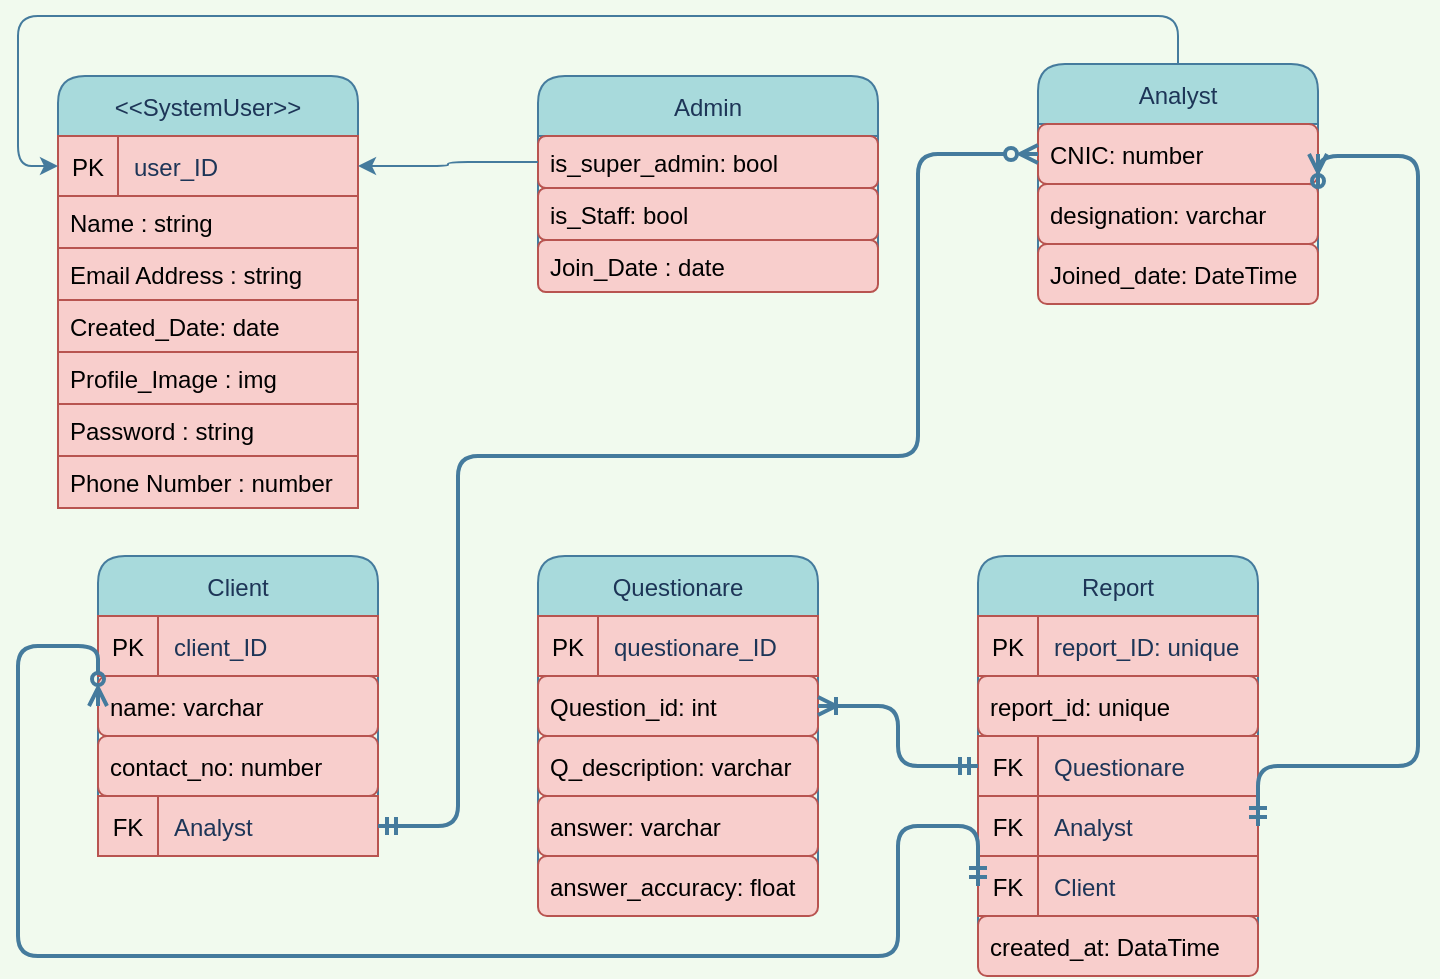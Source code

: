 <mxfile version="16.0.0" type="github">
  <diagram id="76-Z5J_hO1XvjAIdn8TQ" name="Page-1">
    <mxGraphModel dx="1102" dy="614" grid="1" gridSize="10" guides="1" tooltips="1" connect="1" arrows="1" fold="1" page="1" pageScale="1" pageWidth="850" pageHeight="1100" background="#F1FAEE" math="0" shadow="0">
      <root>
        <mxCell id="0" />
        <mxCell id="1" parent="0" />
        <mxCell id="kFZeInZ5YXrBo36wIZL7-1" value="&lt;&lt;SystemUser&gt;&gt;" style="swimlane;fontStyle=0;childLayout=stackLayout;horizontal=1;startSize=30;horizontalStack=0;resizeParent=1;resizeParentMax=0;resizeLast=0;collapsible=1;marginBottom=0;rounded=1;fontColor=#1D3557;strokeColor=#457B9D;fillColor=#A8DADC;" vertex="1" parent="1">
          <mxGeometry x="120" y="90" width="150" height="216" as="geometry" />
        </mxCell>
        <mxCell id="kFZeInZ5YXrBo36wIZL7-98" value="" style="shape=table;startSize=0;container=1;collapsible=1;childLayout=tableLayout;fixedRows=1;rowLines=0;fontStyle=0;align=center;resizeLast=1;strokeColor=#b85450;fillColor=#f8cecc;rounded=1;sketch=0;fontColor=#000000;" vertex="1" parent="kFZeInZ5YXrBo36wIZL7-1">
          <mxGeometry y="30" width="150" height="30" as="geometry" />
        </mxCell>
        <mxCell id="kFZeInZ5YXrBo36wIZL7-99" value="" style="shape=partialRectangle;collapsible=0;dropTarget=0;pointerEvents=0;fillColor=none;top=0;left=0;bottom=0;right=0;points=[[0,0.5],[1,0.5]];portConstraint=eastwest;rounded=0;sketch=0;fontColor=#1D3557;strokeColor=#457B9D;" vertex="1" parent="kFZeInZ5YXrBo36wIZL7-98">
          <mxGeometry width="150" height="30" as="geometry" />
        </mxCell>
        <mxCell id="kFZeInZ5YXrBo36wIZL7-100" value="PK" style="shape=partialRectangle;connectable=0;fillColor=none;top=0;left=0;bottom=0;right=0;fontStyle=0;overflow=hidden;rounded=0;sketch=0;fontColor=#000000;strokeColor=#457B9D;" vertex="1" parent="kFZeInZ5YXrBo36wIZL7-99">
          <mxGeometry width="30" height="30" as="geometry">
            <mxRectangle width="30" height="30" as="alternateBounds" />
          </mxGeometry>
        </mxCell>
        <mxCell id="kFZeInZ5YXrBo36wIZL7-101" value="user_ID" style="shape=partialRectangle;connectable=0;fillColor=none;top=0;left=0;bottom=0;right=0;align=left;spacingLeft=6;fontStyle=0;overflow=hidden;rounded=0;sketch=0;fontColor=#1D3557;strokeColor=#457B9D;" vertex="1" parent="kFZeInZ5YXrBo36wIZL7-99">
          <mxGeometry x="30" width="120" height="30" as="geometry">
            <mxRectangle width="120" height="30" as="alternateBounds" />
          </mxGeometry>
        </mxCell>
        <mxCell id="kFZeInZ5YXrBo36wIZL7-73" value="Name : string" style="text;align=left;verticalAlign=top;spacingLeft=4;spacingRight=4;overflow=hidden;rotatable=0;points=[[0,0.5],[1,0.5]];portConstraint=eastwest;fillColor=#f8cecc;strokeColor=#b85450;" vertex="1" parent="kFZeInZ5YXrBo36wIZL7-1">
          <mxGeometry y="60" width="150" height="26" as="geometry" />
        </mxCell>
        <mxCell id="kFZeInZ5YXrBo36wIZL7-75" value="Email Address : string" style="text;align=left;verticalAlign=top;spacingLeft=4;spacingRight=4;overflow=hidden;rotatable=0;points=[[0,0.5],[1,0.5]];portConstraint=eastwest;rounded=0;shadow=0;html=0;fillColor=#f8cecc;strokeColor=#b85450;" vertex="1" parent="kFZeInZ5YXrBo36wIZL7-1">
          <mxGeometry y="86" width="150" height="26" as="geometry" />
        </mxCell>
        <mxCell id="kFZeInZ5YXrBo36wIZL7-78" value="Created_Date: date" style="text;align=left;verticalAlign=top;spacingLeft=4;spacingRight=4;overflow=hidden;rotatable=0;points=[[0,0.5],[1,0.5]];portConstraint=eastwest;rounded=0;shadow=0;html=0;fillColor=#f8cecc;strokeColor=#b85450;" vertex="1" parent="kFZeInZ5YXrBo36wIZL7-1">
          <mxGeometry y="112" width="150" height="26" as="geometry" />
        </mxCell>
        <mxCell id="kFZeInZ5YXrBo36wIZL7-77" value="Profile_Image : img" style="text;align=left;verticalAlign=top;spacingLeft=4;spacingRight=4;overflow=hidden;rotatable=0;points=[[0,0.5],[1,0.5]];portConstraint=eastwest;rounded=0;shadow=0;html=0;fillColor=#f8cecc;strokeColor=#b85450;" vertex="1" parent="kFZeInZ5YXrBo36wIZL7-1">
          <mxGeometry y="138" width="150" height="26" as="geometry" />
        </mxCell>
        <mxCell id="kFZeInZ5YXrBo36wIZL7-76" value="Password : string" style="text;align=left;verticalAlign=top;spacingLeft=4;spacingRight=4;overflow=hidden;rotatable=0;points=[[0,0.5],[1,0.5]];portConstraint=eastwest;rounded=0;shadow=0;html=0;fillColor=#f8cecc;strokeColor=#b85450;" vertex="1" parent="kFZeInZ5YXrBo36wIZL7-1">
          <mxGeometry y="164" width="150" height="26" as="geometry" />
        </mxCell>
        <mxCell id="kFZeInZ5YXrBo36wIZL7-74" value="Phone Number : number" style="text;align=left;verticalAlign=top;spacingLeft=4;spacingRight=4;overflow=hidden;rotatable=0;points=[[0,0.5],[1,0.5]];portConstraint=eastwest;rounded=0;shadow=0;html=0;fillColor=#f8cecc;strokeColor=#b85450;" vertex="1" parent="kFZeInZ5YXrBo36wIZL7-1">
          <mxGeometry y="190" width="150" height="26" as="geometry" />
        </mxCell>
        <mxCell id="kFZeInZ5YXrBo36wIZL7-37" value="Admin" style="swimlane;fontStyle=0;childLayout=stackLayout;horizontal=1;startSize=30;horizontalStack=0;resizeParent=1;resizeParentMax=0;resizeLast=0;collapsible=1;marginBottom=0;rounded=1;fontColor=#1D3557;strokeColor=#457B9D;fillColor=#A8DADC;" vertex="1" parent="1">
          <mxGeometry x="360" y="90" width="170" height="108" as="geometry" />
        </mxCell>
        <mxCell id="kFZeInZ5YXrBo36wIZL7-79" value="is_super_admin: bool" style="text;align=left;verticalAlign=top;spacingLeft=4;spacingRight=4;overflow=hidden;rotatable=0;points=[[0,0.5],[1,0.5]];portConstraint=eastwest;fillColor=#f8cecc;strokeColor=#b85450;rounded=1;" vertex="1" parent="kFZeInZ5YXrBo36wIZL7-37">
          <mxGeometry y="30" width="170" height="26" as="geometry" />
        </mxCell>
        <mxCell id="kFZeInZ5YXrBo36wIZL7-80" value="is_Staff: bool" style="text;align=left;verticalAlign=top;spacingLeft=4;spacingRight=4;overflow=hidden;rotatable=0;points=[[0,0.5],[1,0.5]];portConstraint=eastwest;fillColor=#f8cecc;strokeColor=#b85450;rounded=1;" vertex="1" parent="kFZeInZ5YXrBo36wIZL7-37">
          <mxGeometry y="56" width="170" height="26" as="geometry" />
        </mxCell>
        <mxCell id="kFZeInZ5YXrBo36wIZL7-81" value="Join_Date : date" style="text;align=left;verticalAlign=top;spacingLeft=4;spacingRight=4;overflow=hidden;rotatable=0;points=[[0,0.5],[1,0.5]];portConstraint=eastwest;fillColor=#f8cecc;strokeColor=#b85450;rounded=1;" vertex="1" parent="kFZeInZ5YXrBo36wIZL7-37">
          <mxGeometry y="82" width="170" height="26" as="geometry" />
        </mxCell>
        <mxCell id="kFZeInZ5YXrBo36wIZL7-88" style="edgeStyle=orthogonalEdgeStyle;curved=0;rounded=1;sketch=0;orthogonalLoop=1;jettySize=auto;html=1;exitX=0.5;exitY=0;exitDx=0;exitDy=0;entryX=0;entryY=0.5;entryDx=0;entryDy=0;fontColor=#000000;strokeColor=#457B9D;fillColor=#A8DADC;" edge="1" parent="1" source="kFZeInZ5YXrBo36wIZL7-41" target="kFZeInZ5YXrBo36wIZL7-99">
          <mxGeometry relative="1" as="geometry">
            <Array as="points">
              <mxPoint x="680" y="60" />
              <mxPoint x="100" y="60" />
              <mxPoint x="100" y="135" />
            </Array>
          </mxGeometry>
        </mxCell>
        <mxCell id="kFZeInZ5YXrBo36wIZL7-41" value="Analyst" style="swimlane;fontStyle=0;childLayout=stackLayout;horizontal=1;startSize=30;horizontalStack=0;resizeParent=1;resizeParentMax=0;resizeLast=0;collapsible=1;marginBottom=0;rounded=1;fontColor=#1D3557;strokeColor=#457B9D;fillColor=#A8DADC;" vertex="1" parent="1">
          <mxGeometry x="610" y="84" width="140" height="120" as="geometry" />
        </mxCell>
        <mxCell id="kFZeInZ5YXrBo36wIZL7-42" value="CNIC: number" style="text;strokeColor=#b85450;fillColor=#f8cecc;align=left;verticalAlign=middle;spacingLeft=4;spacingRight=4;overflow=hidden;points=[[0,0.5],[1,0.5]];portConstraint=eastwest;rotatable=0;rounded=1;" vertex="1" parent="kFZeInZ5YXrBo36wIZL7-41">
          <mxGeometry y="30" width="140" height="30" as="geometry" />
        </mxCell>
        <mxCell id="kFZeInZ5YXrBo36wIZL7-43" value="designation: varchar" style="text;strokeColor=#b85450;fillColor=#f8cecc;align=left;verticalAlign=middle;spacingLeft=4;spacingRight=4;overflow=hidden;points=[[0,0.5],[1,0.5]];portConstraint=eastwest;rotatable=0;rounded=1;" vertex="1" parent="kFZeInZ5YXrBo36wIZL7-41">
          <mxGeometry y="60" width="140" height="30" as="geometry" />
        </mxCell>
        <mxCell id="kFZeInZ5YXrBo36wIZL7-44" value="Joined_date: DateTime" style="text;strokeColor=#b85450;fillColor=#f8cecc;align=left;verticalAlign=middle;spacingLeft=4;spacingRight=4;overflow=hidden;points=[[0,0.5],[1,0.5]];portConstraint=eastwest;rotatable=0;rounded=1;" vertex="1" parent="kFZeInZ5YXrBo36wIZL7-41">
          <mxGeometry y="90" width="140" height="30" as="geometry" />
        </mxCell>
        <mxCell id="kFZeInZ5YXrBo36wIZL7-45" value="Client" style="swimlane;fontStyle=0;childLayout=stackLayout;horizontal=1;startSize=30;horizontalStack=0;resizeParent=1;resizeParentMax=0;resizeLast=0;collapsible=1;marginBottom=0;rounded=1;fontColor=#1D3557;strokeColor=#457B9D;fillColor=#A8DADC;" vertex="1" parent="1">
          <mxGeometry x="140" y="330" width="140" height="150" as="geometry" />
        </mxCell>
        <mxCell id="kFZeInZ5YXrBo36wIZL7-94" value="" style="shape=table;startSize=0;container=1;collapsible=1;childLayout=tableLayout;fixedRows=1;rowLines=0;fontStyle=0;align=center;resizeLast=1;strokeColor=#b85450;fillColor=#f8cecc;rounded=1;sketch=0;fontColor=#000000;" vertex="1" parent="kFZeInZ5YXrBo36wIZL7-45">
          <mxGeometry y="30" width="140" height="30" as="geometry" />
        </mxCell>
        <mxCell id="kFZeInZ5YXrBo36wIZL7-95" value="" style="shape=partialRectangle;collapsible=0;dropTarget=0;pointerEvents=0;fillColor=none;top=0;left=0;bottom=0;right=0;points=[[0,0.5],[1,0.5]];portConstraint=eastwest;rounded=0;sketch=0;fontColor=#1D3557;strokeColor=#457B9D;" vertex="1" parent="kFZeInZ5YXrBo36wIZL7-94">
          <mxGeometry width="140" height="30" as="geometry" />
        </mxCell>
        <mxCell id="kFZeInZ5YXrBo36wIZL7-96" value="PK" style="shape=partialRectangle;connectable=0;fillColor=none;top=0;left=0;bottom=0;right=0;fontStyle=0;overflow=hidden;rounded=0;sketch=0;fontColor=#000000;strokeColor=#457B9D;" vertex="1" parent="kFZeInZ5YXrBo36wIZL7-95">
          <mxGeometry width="30" height="30" as="geometry">
            <mxRectangle width="30" height="30" as="alternateBounds" />
          </mxGeometry>
        </mxCell>
        <mxCell id="kFZeInZ5YXrBo36wIZL7-97" value="client_ID" style="shape=partialRectangle;connectable=0;fillColor=none;top=0;left=0;bottom=0;right=0;align=left;spacingLeft=6;fontStyle=0;overflow=hidden;rounded=0;sketch=0;fontColor=#1D3557;strokeColor=#457B9D;" vertex="1" parent="kFZeInZ5YXrBo36wIZL7-95">
          <mxGeometry x="30" width="110" height="30" as="geometry">
            <mxRectangle width="110" height="30" as="alternateBounds" />
          </mxGeometry>
        </mxCell>
        <mxCell id="kFZeInZ5YXrBo36wIZL7-46" value="name: varchar" style="text;strokeColor=#b85450;fillColor=#f8cecc;align=left;verticalAlign=middle;spacingLeft=4;spacingRight=4;overflow=hidden;points=[[0,0.5],[1,0.5]];portConstraint=eastwest;rotatable=0;rounded=1;" vertex="1" parent="kFZeInZ5YXrBo36wIZL7-45">
          <mxGeometry y="60" width="140" height="30" as="geometry" />
        </mxCell>
        <mxCell id="kFZeInZ5YXrBo36wIZL7-47" value="contact_no: number" style="text;strokeColor=#b85450;fillColor=#f8cecc;align=left;verticalAlign=middle;spacingLeft=4;spacingRight=4;overflow=hidden;points=[[0,0.5],[1,0.5]];portConstraint=eastwest;rotatable=0;rounded=1;" vertex="1" parent="kFZeInZ5YXrBo36wIZL7-45">
          <mxGeometry y="90" width="140" height="30" as="geometry" />
        </mxCell>
        <mxCell id="kFZeInZ5YXrBo36wIZL7-82" value="" style="shape=table;startSize=0;container=1;collapsible=1;childLayout=tableLayout;fixedRows=1;rowLines=0;fontStyle=0;align=center;resizeLast=1;strokeColor=#b85450;fillColor=#f8cecc;rounded=1;sketch=0;fontColor=#000000;" vertex="1" parent="kFZeInZ5YXrBo36wIZL7-45">
          <mxGeometry y="120" width="140" height="30" as="geometry" />
        </mxCell>
        <mxCell id="kFZeInZ5YXrBo36wIZL7-83" value="" style="shape=partialRectangle;collapsible=0;dropTarget=0;pointerEvents=0;fillColor=none;top=0;left=0;bottom=0;right=0;points=[[0,0.5],[1,0.5]];portConstraint=eastwest;rounded=0;sketch=0;fontColor=#1D3557;strokeColor=#457B9D;" vertex="1" parent="kFZeInZ5YXrBo36wIZL7-82">
          <mxGeometry width="140" height="30" as="geometry" />
        </mxCell>
        <mxCell id="kFZeInZ5YXrBo36wIZL7-84" value="FK" style="shape=partialRectangle;connectable=0;fillColor=none;top=0;left=0;bottom=0;right=0;fontStyle=0;overflow=hidden;rounded=0;sketch=0;fontColor=#000000;strokeColor=#457B9D;" vertex="1" parent="kFZeInZ5YXrBo36wIZL7-83">
          <mxGeometry width="30" height="30" as="geometry">
            <mxRectangle width="30" height="30" as="alternateBounds" />
          </mxGeometry>
        </mxCell>
        <mxCell id="kFZeInZ5YXrBo36wIZL7-85" value="Analyst" style="shape=partialRectangle;connectable=0;fillColor=none;top=0;left=0;bottom=0;right=0;align=left;spacingLeft=6;fontStyle=0;overflow=hidden;rounded=0;sketch=0;fontColor=#1D3557;strokeColor=#457B9D;" vertex="1" parent="kFZeInZ5YXrBo36wIZL7-83">
          <mxGeometry x="30" width="110" height="30" as="geometry">
            <mxRectangle width="110" height="30" as="alternateBounds" />
          </mxGeometry>
        </mxCell>
        <mxCell id="kFZeInZ5YXrBo36wIZL7-49" value="Questionare" style="swimlane;fontStyle=0;childLayout=stackLayout;horizontal=1;startSize=30;horizontalStack=0;resizeParent=1;resizeParentMax=0;resizeLast=0;collapsible=1;marginBottom=0;rounded=1;fontColor=#1D3557;strokeColor=#457B9D;fillColor=#A8DADC;" vertex="1" parent="1">
          <mxGeometry x="360" y="330" width="140" height="180" as="geometry" />
        </mxCell>
        <mxCell id="kFZeInZ5YXrBo36wIZL7-102" value="" style="shape=table;startSize=0;container=1;collapsible=1;childLayout=tableLayout;fixedRows=1;rowLines=0;fontStyle=0;align=center;resizeLast=1;strokeColor=#b85450;fillColor=#f8cecc;rounded=1;sketch=0;fontColor=#000000;" vertex="1" parent="kFZeInZ5YXrBo36wIZL7-49">
          <mxGeometry y="30" width="140" height="30" as="geometry" />
        </mxCell>
        <mxCell id="kFZeInZ5YXrBo36wIZL7-103" value="" style="shape=partialRectangle;collapsible=0;dropTarget=0;pointerEvents=0;fillColor=none;top=0;left=0;bottom=0;right=0;points=[[0,0.5],[1,0.5]];portConstraint=eastwest;rounded=0;sketch=0;fontColor=#1D3557;strokeColor=#457B9D;" vertex="1" parent="kFZeInZ5YXrBo36wIZL7-102">
          <mxGeometry width="140" height="30" as="geometry" />
        </mxCell>
        <mxCell id="kFZeInZ5YXrBo36wIZL7-104" value="PK" style="shape=partialRectangle;connectable=0;fillColor=none;top=0;left=0;bottom=0;right=0;fontStyle=0;overflow=hidden;rounded=0;sketch=0;fontColor=#000000;strokeColor=#457B9D;" vertex="1" parent="kFZeInZ5YXrBo36wIZL7-103">
          <mxGeometry width="30" height="30" as="geometry">
            <mxRectangle width="30" height="30" as="alternateBounds" />
          </mxGeometry>
        </mxCell>
        <mxCell id="kFZeInZ5YXrBo36wIZL7-105" value="questionare_ID" style="shape=partialRectangle;connectable=0;fillColor=none;top=0;left=0;bottom=0;right=0;align=left;spacingLeft=6;fontStyle=0;overflow=hidden;rounded=0;sketch=0;fontColor=#1D3557;strokeColor=#457B9D;" vertex="1" parent="kFZeInZ5YXrBo36wIZL7-103">
          <mxGeometry x="30" width="110" height="30" as="geometry">
            <mxRectangle width="110" height="30" as="alternateBounds" />
          </mxGeometry>
        </mxCell>
        <mxCell id="kFZeInZ5YXrBo36wIZL7-50" value="Question_id: int" style="text;strokeColor=#b85450;fillColor=#f8cecc;align=left;verticalAlign=middle;spacingLeft=4;spacingRight=4;overflow=hidden;points=[[0,0.5],[1,0.5]];portConstraint=eastwest;rotatable=0;rounded=1;" vertex="1" parent="kFZeInZ5YXrBo36wIZL7-49">
          <mxGeometry y="60" width="140" height="30" as="geometry" />
        </mxCell>
        <mxCell id="kFZeInZ5YXrBo36wIZL7-51" value="Q_description: varchar" style="text;strokeColor=#b85450;fillColor=#f8cecc;align=left;verticalAlign=middle;spacingLeft=4;spacingRight=4;overflow=hidden;points=[[0,0.5],[1,0.5]];portConstraint=eastwest;rotatable=0;rounded=1;" vertex="1" parent="kFZeInZ5YXrBo36wIZL7-49">
          <mxGeometry y="90" width="140" height="30" as="geometry" />
        </mxCell>
        <mxCell id="kFZeInZ5YXrBo36wIZL7-52" value="answer: varchar" style="text;strokeColor=#b85450;fillColor=#f8cecc;align=left;verticalAlign=middle;spacingLeft=4;spacingRight=4;overflow=hidden;points=[[0,0.5],[1,0.5]];portConstraint=eastwest;rotatable=0;rounded=1;" vertex="1" parent="kFZeInZ5YXrBo36wIZL7-49">
          <mxGeometry y="120" width="140" height="30" as="geometry" />
        </mxCell>
        <mxCell id="kFZeInZ5YXrBo36wIZL7-89" value="answer_accuracy: float" style="text;strokeColor=#b85450;fillColor=#f8cecc;align=left;verticalAlign=middle;spacingLeft=4;spacingRight=4;overflow=hidden;points=[[0,0.5],[1,0.5]];portConstraint=eastwest;rotatable=0;rounded=1;" vertex="1" parent="kFZeInZ5YXrBo36wIZL7-49">
          <mxGeometry y="150" width="140" height="30" as="geometry" />
        </mxCell>
        <mxCell id="kFZeInZ5YXrBo36wIZL7-53" value="Report" style="swimlane;fontStyle=0;childLayout=stackLayout;horizontal=1;startSize=30;horizontalStack=0;resizeParent=1;resizeParentMax=0;resizeLast=0;collapsible=1;marginBottom=0;rounded=1;fontColor=#1D3557;strokeColor=#457B9D;fillColor=#A8DADC;" vertex="1" parent="1">
          <mxGeometry x="580" y="330" width="140" height="210" as="geometry" />
        </mxCell>
        <mxCell id="kFZeInZ5YXrBo36wIZL7-106" value="" style="shape=table;startSize=0;container=1;collapsible=1;childLayout=tableLayout;fixedRows=1;rowLines=0;fontStyle=0;align=center;resizeLast=1;strokeColor=#b85450;fillColor=#f8cecc;rounded=1;sketch=0;fontColor=#000000;" vertex="1" parent="kFZeInZ5YXrBo36wIZL7-53">
          <mxGeometry y="30" width="140" height="30" as="geometry" />
        </mxCell>
        <mxCell id="kFZeInZ5YXrBo36wIZL7-107" value="" style="shape=partialRectangle;collapsible=0;dropTarget=0;pointerEvents=0;fillColor=none;top=0;left=0;bottom=0;right=0;points=[[0,0.5],[1,0.5]];portConstraint=eastwest;rounded=0;sketch=0;fontColor=#1D3557;strokeColor=#457B9D;" vertex="1" parent="kFZeInZ5YXrBo36wIZL7-106">
          <mxGeometry width="140" height="30" as="geometry" />
        </mxCell>
        <mxCell id="kFZeInZ5YXrBo36wIZL7-108" value="PK" style="shape=partialRectangle;connectable=0;fillColor=none;top=0;left=0;bottom=0;right=0;fontStyle=0;overflow=hidden;rounded=0;sketch=0;fontColor=#000000;strokeColor=#457B9D;" vertex="1" parent="kFZeInZ5YXrBo36wIZL7-107">
          <mxGeometry width="30" height="30" as="geometry">
            <mxRectangle width="30" height="30" as="alternateBounds" />
          </mxGeometry>
        </mxCell>
        <mxCell id="kFZeInZ5YXrBo36wIZL7-109" value="report_ID: unique" style="shape=partialRectangle;connectable=0;fillColor=none;top=0;left=0;bottom=0;right=0;align=left;spacingLeft=6;fontStyle=0;overflow=hidden;rounded=0;sketch=0;fontColor=#1D3557;strokeColor=#457B9D;" vertex="1" parent="kFZeInZ5YXrBo36wIZL7-107">
          <mxGeometry x="30" width="110" height="30" as="geometry">
            <mxRectangle width="110" height="30" as="alternateBounds" />
          </mxGeometry>
        </mxCell>
        <mxCell id="kFZeInZ5YXrBo36wIZL7-55" value="report_id: unique" style="text;strokeColor=#b85450;fillColor=#f8cecc;align=left;verticalAlign=middle;spacingLeft=4;spacingRight=4;overflow=hidden;points=[[0,0.5],[1,0.5]];portConstraint=eastwest;rotatable=0;rounded=1;" vertex="1" parent="kFZeInZ5YXrBo36wIZL7-53">
          <mxGeometry y="60" width="140" height="30" as="geometry" />
        </mxCell>
        <mxCell id="kFZeInZ5YXrBo36wIZL7-58" value="" style="shape=table;startSize=0;container=1;collapsible=1;childLayout=tableLayout;fixedRows=1;rowLines=0;fontStyle=0;align=center;resizeLast=1;strokeColor=#b85450;fillColor=#f8cecc;rounded=1;sketch=0;fontColor=#000000;" vertex="1" parent="kFZeInZ5YXrBo36wIZL7-53">
          <mxGeometry y="90" width="140" height="30" as="geometry" />
        </mxCell>
        <mxCell id="kFZeInZ5YXrBo36wIZL7-59" value="" style="shape=partialRectangle;collapsible=0;dropTarget=0;pointerEvents=0;fillColor=none;top=0;left=0;bottom=0;right=0;points=[[0,0.5],[1,0.5]];portConstraint=eastwest;rounded=0;sketch=0;fontColor=#1D3557;strokeColor=#457B9D;" vertex="1" parent="kFZeInZ5YXrBo36wIZL7-58">
          <mxGeometry width="140" height="30" as="geometry" />
        </mxCell>
        <mxCell id="kFZeInZ5YXrBo36wIZL7-60" value="FK" style="shape=partialRectangle;connectable=0;fillColor=none;top=0;left=0;bottom=0;right=0;fontStyle=0;overflow=hidden;rounded=0;sketch=0;fontColor=#000000;strokeColor=#457B9D;" vertex="1" parent="kFZeInZ5YXrBo36wIZL7-59">
          <mxGeometry width="30" height="30" as="geometry">
            <mxRectangle width="30" height="30" as="alternateBounds" />
          </mxGeometry>
        </mxCell>
        <mxCell id="kFZeInZ5YXrBo36wIZL7-61" value="Questionare" style="shape=partialRectangle;connectable=0;fillColor=none;top=0;left=0;bottom=0;right=0;align=left;spacingLeft=6;fontStyle=0;overflow=hidden;rounded=0;sketch=0;fontColor=#1D3557;strokeColor=#457B9D;" vertex="1" parent="kFZeInZ5YXrBo36wIZL7-59">
          <mxGeometry x="30" width="110" height="30" as="geometry">
            <mxRectangle width="110" height="30" as="alternateBounds" />
          </mxGeometry>
        </mxCell>
        <mxCell id="kFZeInZ5YXrBo36wIZL7-63" value="" style="shape=table;startSize=0;container=1;collapsible=1;childLayout=tableLayout;fixedRows=1;rowLines=0;fontStyle=0;align=center;resizeLast=1;strokeColor=#b85450;fillColor=#f8cecc;rounded=1;sketch=0;fontColor=#000000;" vertex="1" parent="kFZeInZ5YXrBo36wIZL7-53">
          <mxGeometry y="120" width="140" height="30" as="geometry" />
        </mxCell>
        <mxCell id="kFZeInZ5YXrBo36wIZL7-64" value="" style="shape=partialRectangle;collapsible=0;dropTarget=0;pointerEvents=0;fillColor=none;top=0;left=0;bottom=0;right=0;points=[[0,0.5],[1,0.5]];portConstraint=eastwest;rounded=0;sketch=0;fontColor=#1D3557;strokeColor=#457B9D;" vertex="1" parent="kFZeInZ5YXrBo36wIZL7-63">
          <mxGeometry width="140" height="30" as="geometry" />
        </mxCell>
        <mxCell id="kFZeInZ5YXrBo36wIZL7-65" value="FK" style="shape=partialRectangle;connectable=0;fillColor=none;top=0;left=0;bottom=0;right=0;fontStyle=0;overflow=hidden;rounded=0;sketch=0;fontColor=#000000;strokeColor=#457B9D;" vertex="1" parent="kFZeInZ5YXrBo36wIZL7-64">
          <mxGeometry width="30" height="30" as="geometry">
            <mxRectangle width="30" height="30" as="alternateBounds" />
          </mxGeometry>
        </mxCell>
        <mxCell id="kFZeInZ5YXrBo36wIZL7-66" value="Analyst" style="shape=partialRectangle;connectable=0;fillColor=none;top=0;left=0;bottom=0;right=0;align=left;spacingLeft=6;fontStyle=0;overflow=hidden;rounded=0;sketch=0;fontColor=#1D3557;strokeColor=#457B9D;" vertex="1" parent="kFZeInZ5YXrBo36wIZL7-64">
          <mxGeometry x="30" width="110" height="30" as="geometry">
            <mxRectangle width="110" height="30" as="alternateBounds" />
          </mxGeometry>
        </mxCell>
        <mxCell id="kFZeInZ5YXrBo36wIZL7-67" value="" style="shape=table;startSize=0;container=1;collapsible=1;childLayout=tableLayout;fixedRows=1;rowLines=0;fontStyle=0;align=center;resizeLast=1;strokeColor=#b85450;fillColor=#f8cecc;rounded=1;sketch=0;fontColor=#000000;" vertex="1" parent="kFZeInZ5YXrBo36wIZL7-53">
          <mxGeometry y="150" width="140" height="30" as="geometry" />
        </mxCell>
        <mxCell id="kFZeInZ5YXrBo36wIZL7-68" value="" style="shape=partialRectangle;collapsible=0;dropTarget=0;pointerEvents=0;fillColor=none;top=0;left=0;bottom=0;right=0;points=[[0,0.5],[1,0.5]];portConstraint=eastwest;rounded=0;sketch=0;fontColor=#1D3557;strokeColor=#457B9D;" vertex="1" parent="kFZeInZ5YXrBo36wIZL7-67">
          <mxGeometry width="140" height="30" as="geometry" />
        </mxCell>
        <mxCell id="kFZeInZ5YXrBo36wIZL7-69" value="FK" style="shape=partialRectangle;connectable=0;fillColor=none;top=0;left=0;bottom=0;right=0;fontStyle=0;overflow=hidden;rounded=0;sketch=0;fontColor=#000000;strokeColor=#457B9D;" vertex="1" parent="kFZeInZ5YXrBo36wIZL7-68">
          <mxGeometry width="30" height="30" as="geometry">
            <mxRectangle width="30" height="30" as="alternateBounds" />
          </mxGeometry>
        </mxCell>
        <mxCell id="kFZeInZ5YXrBo36wIZL7-70" value="Client" style="shape=partialRectangle;connectable=0;fillColor=none;top=0;left=0;bottom=0;right=0;align=left;spacingLeft=6;fontStyle=0;overflow=hidden;rounded=0;sketch=0;fontColor=#1D3557;strokeColor=#457B9D;" vertex="1" parent="kFZeInZ5YXrBo36wIZL7-68">
          <mxGeometry x="30" width="110" height="30" as="geometry">
            <mxRectangle width="110" height="30" as="alternateBounds" />
          </mxGeometry>
        </mxCell>
        <mxCell id="kFZeInZ5YXrBo36wIZL7-57" value="created_at: DataTime" style="text;strokeColor=#b85450;fillColor=#f8cecc;align=left;verticalAlign=middle;spacingLeft=4;spacingRight=4;overflow=hidden;points=[[0,0.5],[1,0.5]];portConstraint=eastwest;rotatable=0;rounded=1;" vertex="1" parent="kFZeInZ5YXrBo36wIZL7-53">
          <mxGeometry y="180" width="140" height="30" as="geometry" />
        </mxCell>
        <mxCell id="kFZeInZ5YXrBo36wIZL7-62" style="edgeStyle=orthogonalEdgeStyle;curved=0;rounded=1;sketch=0;orthogonalLoop=1;jettySize=auto;html=1;exitX=1;exitY=0.5;exitDx=0;exitDy=0;entryX=0;entryY=0.5;entryDx=0;entryDy=0;fontColor=#1D3557;strokeColor=#457B9D;fillColor=#A8DADC;endArrow=ERmandOne;endFill=0;startArrow=ERoneToMany;startFill=0;strokeWidth=2;sourcePerimeterSpacing=5;targetPerimeterSpacing=5;" edge="1" parent="1" source="kFZeInZ5YXrBo36wIZL7-50" target="kFZeInZ5YXrBo36wIZL7-59">
          <mxGeometry relative="1" as="geometry" />
        </mxCell>
        <mxCell id="kFZeInZ5YXrBo36wIZL7-87" style="edgeStyle=orthogonalEdgeStyle;curved=0;rounded=1;sketch=0;orthogonalLoop=1;jettySize=auto;html=1;exitX=0;exitY=0.5;exitDx=0;exitDy=0;entryX=1;entryY=0.5;entryDx=0;entryDy=0;fontColor=#000000;strokeColor=#457B9D;fillColor=#A8DADC;" edge="1" parent="1" source="kFZeInZ5YXrBo36wIZL7-79" target="kFZeInZ5YXrBo36wIZL7-99">
          <mxGeometry relative="1" as="geometry" />
        </mxCell>
        <mxCell id="kFZeInZ5YXrBo36wIZL7-90" style="edgeStyle=orthogonalEdgeStyle;curved=0;rounded=1;sketch=0;orthogonalLoop=1;jettySize=auto;html=1;exitX=1;exitY=0.5;exitDx=0;exitDy=0;entryX=0;entryY=0.5;entryDx=0;entryDy=0;fontColor=#1D3557;strokeColor=#457B9D;fillColor=#A8DADC;endArrow=ERzeroToMany;endFill=0;startArrow=ERmandOne;startFill=0;strokeWidth=2;sourcePerimeterSpacing=5;targetPerimeterSpacing=5;" edge="1" parent="1" source="kFZeInZ5YXrBo36wIZL7-83" target="kFZeInZ5YXrBo36wIZL7-42">
          <mxGeometry relative="1" as="geometry">
            <mxPoint x="480" y="290" as="sourcePoint" />
            <mxPoint x="560" y="320" as="targetPoint" />
            <Array as="points">
              <mxPoint x="320" y="465" />
              <mxPoint x="320" y="280" />
              <mxPoint x="550" y="280" />
              <mxPoint x="550" y="129" />
            </Array>
          </mxGeometry>
        </mxCell>
        <mxCell id="kFZeInZ5YXrBo36wIZL7-91" style="edgeStyle=orthogonalEdgeStyle;curved=0;rounded=1;sketch=0;orthogonalLoop=1;jettySize=auto;html=1;exitX=1;exitY=0.5;exitDx=0;exitDy=0;entryX=1;entryY=0.5;entryDx=0;entryDy=0;fontColor=#1D3557;strokeColor=#457B9D;fillColor=#A8DADC;endArrow=ERzeroToMany;endFill=0;startArrow=ERmandOne;startFill=0;strokeWidth=2;sourcePerimeterSpacing=5;targetPerimeterSpacing=5;" edge="1" parent="1" source="kFZeInZ5YXrBo36wIZL7-64" target="kFZeInZ5YXrBo36wIZL7-42">
          <mxGeometry relative="1" as="geometry">
            <mxPoint x="290" y="445" as="sourcePoint" />
            <mxPoint x="620" y="139" as="targetPoint" />
            <Array as="points">
              <mxPoint x="800" y="435" />
              <mxPoint x="800" y="130" />
            </Array>
          </mxGeometry>
        </mxCell>
        <mxCell id="kFZeInZ5YXrBo36wIZL7-92" style="edgeStyle=orthogonalEdgeStyle;curved=0;rounded=1;sketch=0;orthogonalLoop=1;jettySize=auto;html=1;exitX=0;exitY=0.5;exitDx=0;exitDy=0;entryX=0;entryY=0.5;entryDx=0;entryDy=0;fontColor=#1D3557;strokeColor=#457B9D;fillColor=#A8DADC;endArrow=ERzeroToMany;endFill=0;startArrow=ERmandOne;startFill=0;strokeWidth=2;sourcePerimeterSpacing=5;targetPerimeterSpacing=5;" edge="1" parent="1" source="kFZeInZ5YXrBo36wIZL7-68" target="kFZeInZ5YXrBo36wIZL7-46">
          <mxGeometry relative="1" as="geometry">
            <mxPoint x="730" y="445" as="sourcePoint" />
            <mxPoint x="760" y="139" as="targetPoint" />
            <Array as="points">
              <mxPoint x="540" y="465" />
              <mxPoint x="540" y="530" />
              <mxPoint x="100" y="530" />
              <mxPoint x="100" y="375" />
            </Array>
          </mxGeometry>
        </mxCell>
      </root>
    </mxGraphModel>
  </diagram>
</mxfile>

